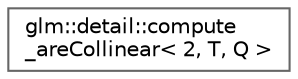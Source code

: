 digraph "Graphical Class Hierarchy"
{
 // LATEX_PDF_SIZE
  bgcolor="transparent";
  edge [fontname=Helvetica,fontsize=10,labelfontname=Helvetica,labelfontsize=10];
  node [fontname=Helvetica,fontsize=10,shape=box,height=0.2,width=0.4];
  rankdir="LR";
  Node0 [id="Node000000",label="glm::detail::compute\l_areCollinear\< 2, T, Q \>",height=0.2,width=0.4,color="grey40", fillcolor="white", style="filled",URL="$structglm_1_1detail_1_1compute__are_collinear_3_012_00_01_t_00_01_q_01_4.html",tooltip=" "];
}
